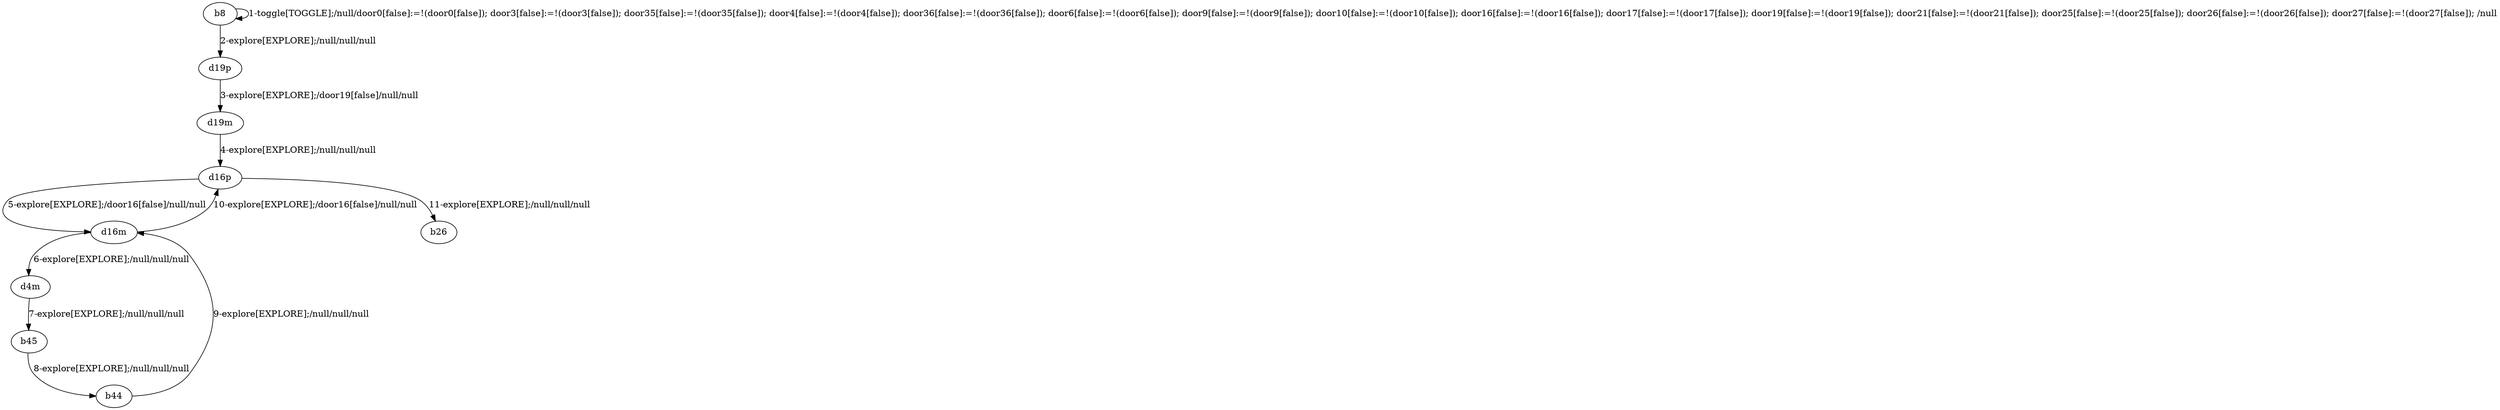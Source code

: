 # Total number of goals covered by this test: 3
# b45 --> b44
# b44 --> d16m
# d4m --> b45

digraph g {
"b8" -> "b8" [label = "1-toggle[TOGGLE];/null/door0[false]:=!(door0[false]); door3[false]:=!(door3[false]); door35[false]:=!(door35[false]); door4[false]:=!(door4[false]); door36[false]:=!(door36[false]); door6[false]:=!(door6[false]); door9[false]:=!(door9[false]); door10[false]:=!(door10[false]); door16[false]:=!(door16[false]); door17[false]:=!(door17[false]); door19[false]:=!(door19[false]); door21[false]:=!(door21[false]); door25[false]:=!(door25[false]); door26[false]:=!(door26[false]); door27[false]:=!(door27[false]); /null"];
"b8" -> "d19p" [label = "2-explore[EXPLORE];/null/null/null"];
"d19p" -> "d19m" [label = "3-explore[EXPLORE];/door19[false]/null/null"];
"d19m" -> "d16p" [label = "4-explore[EXPLORE];/null/null/null"];
"d16p" -> "d16m" [label = "5-explore[EXPLORE];/door16[false]/null/null"];
"d16m" -> "d4m" [label = "6-explore[EXPLORE];/null/null/null"];
"d4m" -> "b45" [label = "7-explore[EXPLORE];/null/null/null"];
"b45" -> "b44" [label = "8-explore[EXPLORE];/null/null/null"];
"b44" -> "d16m" [label = "9-explore[EXPLORE];/null/null/null"];
"d16m" -> "d16p" [label = "10-explore[EXPLORE];/door16[false]/null/null"];
"d16p" -> "b26" [label = "11-explore[EXPLORE];/null/null/null"];
}